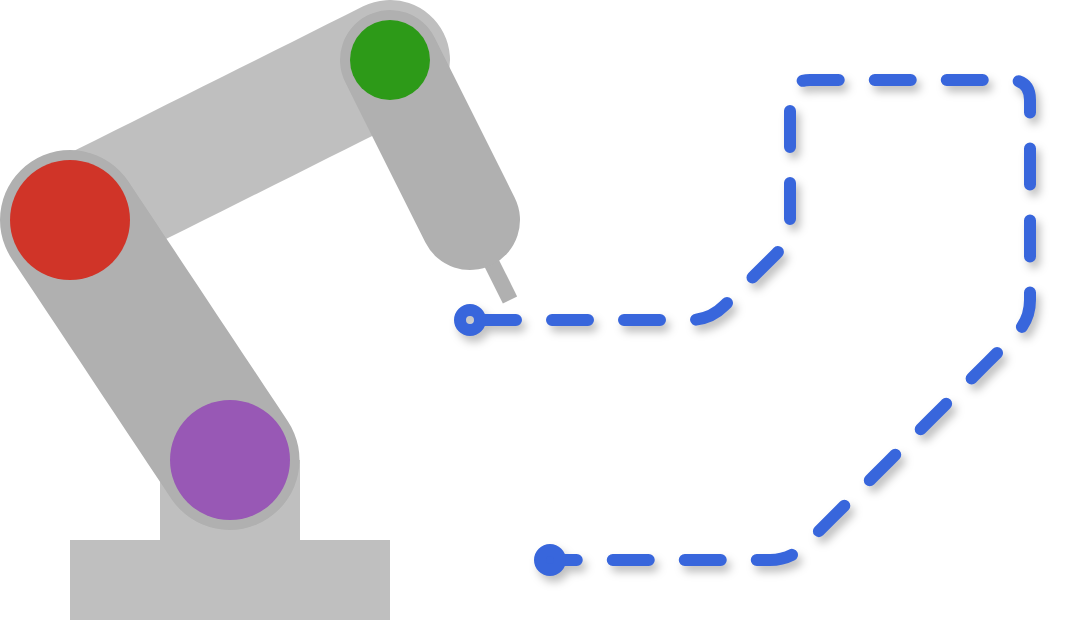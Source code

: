 <mxfile version="13.7.9" type="device"><diagram id="pyfFMO8P87oMTem5YJ8W" name="Page-1"><mxGraphModel dx="1088" dy="986" grid="1" gridSize="10" guides="1" tooltips="1" connect="1" arrows="1" fold="1" page="1" pageScale="1" pageWidth="800" pageHeight="800" math="0" shadow="0"><root><mxCell id="0"/><mxCell id="1" style="" parent="0"/><mxCell id="D2K23SyDa3NDYD07R91O-19" value="" style="endArrow=none;html=1;shadow=0;strokeWidth=8;comic=0;jiggle=0;strokeColor=#B0B0B0;" parent="1" edge="1"><mxGeometry width="50" height="50" relative="1" as="geometry"><mxPoint x="370" y="380" as="sourcePoint"/><mxPoint x="380" y="400" as="targetPoint"/></mxGeometry></mxCell><mxCell id="D2K23SyDa3NDYD07R91O-16" value="" style="endArrow=none;html=1;shadow=0;strokeWidth=60;comic=1;jiggle=0;strokeColor=#BFBFBF;" parent="1" edge="1"><mxGeometry width="50" height="50" relative="1" as="geometry"><mxPoint x="160" y="360" as="sourcePoint"/><mxPoint x="320" y="280" as="targetPoint"/></mxGeometry></mxCell><mxCell id="emK_m3GbGKYbfg4BBO3l-16" value="" style="rounded=0;whiteSpace=wrap;html=1;shadow=0;sketch=0;strokeWidth=1;fontColor=#333333;strokeColor=none;fillColor=#BFBFBF;" parent="1" vertex="1"><mxGeometry x="160" y="520" width="160" height="40" as="geometry"/></mxCell><mxCell id="emK_m3GbGKYbfg4BBO3l-17" value="" style="rounded=0;whiteSpace=wrap;html=1;strokeWidth=1;fontColor=#333333;strokeColor=none;fillColor=#BFBFBF;" parent="1" vertex="1"><mxGeometry x="205" y="480" width="70" height="80" as="geometry"/></mxCell><mxCell id="D2K23SyDa3NDYD07R91O-12" value="" style="endArrow=none;html=1;shadow=0;strokeWidth=70;comic=1;jiggle=0;strokeColor=#B0B0B0;" parent="1" edge="1"><mxGeometry width="50" height="50" relative="1" as="geometry"><mxPoint x="239.76" y="480" as="sourcePoint"/><mxPoint x="160" y="360" as="targetPoint"/></mxGeometry></mxCell><mxCell id="D2K23SyDa3NDYD07R91O-13" value="" style="ellipse;whiteSpace=wrap;html=1;aspect=fixed;strokeWidth=1;strokeColor=none;fillColor=#9858b5;" parent="1" vertex="1"><mxGeometry x="210" y="450" width="60" height="60" as="geometry"/></mxCell><mxCell id="D2K23SyDa3NDYD07R91O-14" value="" style="ellipse;whiteSpace=wrap;html=1;aspect=fixed;strokeWidth=1;strokeColor=none;fillColor=#d03428;" parent="1" vertex="1"><mxGeometry x="130" y="330" width="60" height="60" as="geometry"/></mxCell><mxCell id="D2K23SyDa3NDYD07R91O-17" value="" style="endArrow=none;html=1;shadow=0;strokeWidth=50;comic=1;jiggle=0;strokeColor=#B0B0B0;" parent="1" edge="1"><mxGeometry width="50" height="50" relative="1" as="geometry"><mxPoint x="320" y="280" as="sourcePoint"/><mxPoint x="360" y="360" as="targetPoint"/></mxGeometry></mxCell><mxCell id="D2K23SyDa3NDYD07R91O-8" value="" style="endArrow=oval;html=1;fillColor=#dae8fc;strokeWidth=6;dashed=1;endFill=1;startArrow=oval;startFill=0;shadow=1;elbow=vertical;jumpSize=4;jumpStyle=none;sketch=0;rounded=1;endSize=10;startSize=10;arcSize=20;fixDash=0;snapToPoint=0;backgroundOutline=0;orthogonalLoop=0;noJump=0;comic=1;jiggle=0;deletable=1;metaEdit=0;anchorPointDirection=1;perimeterSpacing=0;strokeColor=#3866dc;" parent="1" edge="1"><mxGeometry width="50" height="50" relative="1" as="geometry"><mxPoint x="360" y="410" as="sourcePoint"/><mxPoint x="400" y="530" as="targetPoint"/><Array as="points"><mxPoint x="480" y="410"/><mxPoint x="520" y="370"/><mxPoint x="520" y="290"/><mxPoint x="640" y="290"/><mxPoint x="640" y="410"/><mxPoint x="520" y="530"/></Array></mxGeometry></mxCell><mxCell id="D2K23SyDa3NDYD07R91O-15" value="" style="ellipse;whiteSpace=wrap;html=1;aspect=fixed;strokeWidth=1;strokeColor=none;fillColor=#2d9a18;" parent="1" vertex="1"><mxGeometry x="300" y="260" width="40" height="40" as="geometry"/></mxCell></root></mxGraphModel></diagram></mxfile>